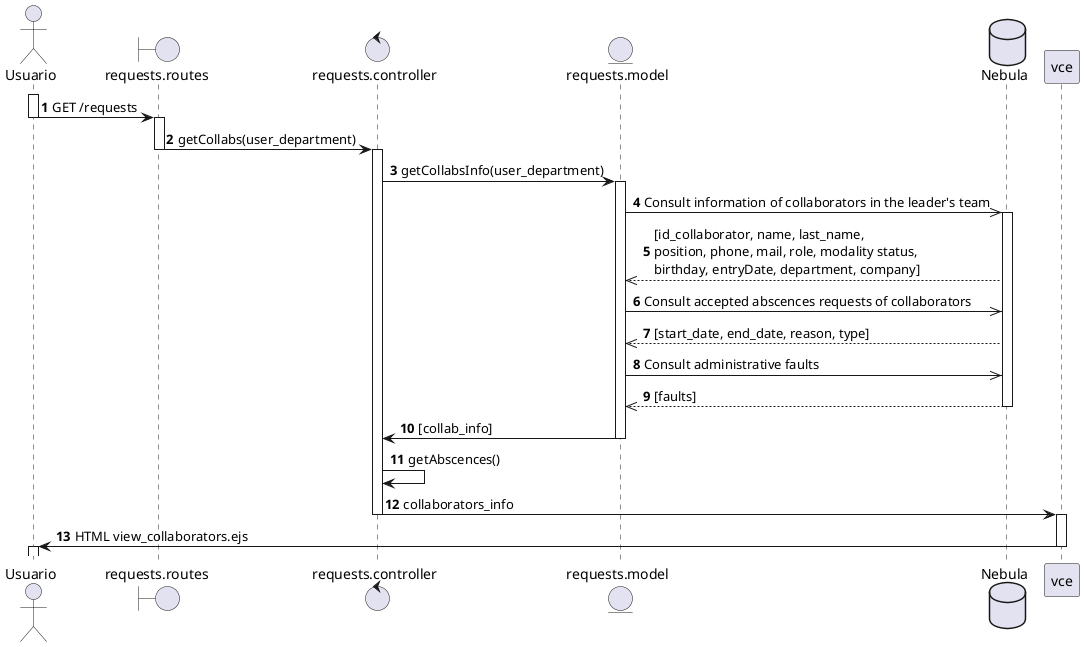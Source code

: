 @startuml Prueba
autonumber
actor Usuario as u
boundary requests.routes as vcr
control requests.controller as vcc
entity requests.model as vcm
database Nebula as db

activate u
u -> vcr : GET /requests
deactivate u

activate vcr
vcr -> vcc : getCollabs(user_department)
deactivate vcr

activate vcc
vcc -> vcm : getCollabsInfo(user_department)

activate vcm
vcm ->> db : Consult information of collaborators in the leader's team
activate db
db -->> vcm : [id_collaborator, name, last_name, \nposition, phone, mail, role, modality status, \nbirthday, entryDate, department, company]
vcm ->> db : Consult accepted abscences requests of collaborators
db -->> vcm : [start_date, end_date, reason, type]
vcm ->> db : Consult administrative faults
db -->> vcm : [faults]
deactivate db

vcm -> vcc : [collab_info]
deactivate vcm
vcc -> vcc : getAbscences()
vcc -> vce : collaborators_info
deactivate vcc
activate vce
vce -> u : HTML view_collaborators.ejs
deactivate vce
activate u


@enduml